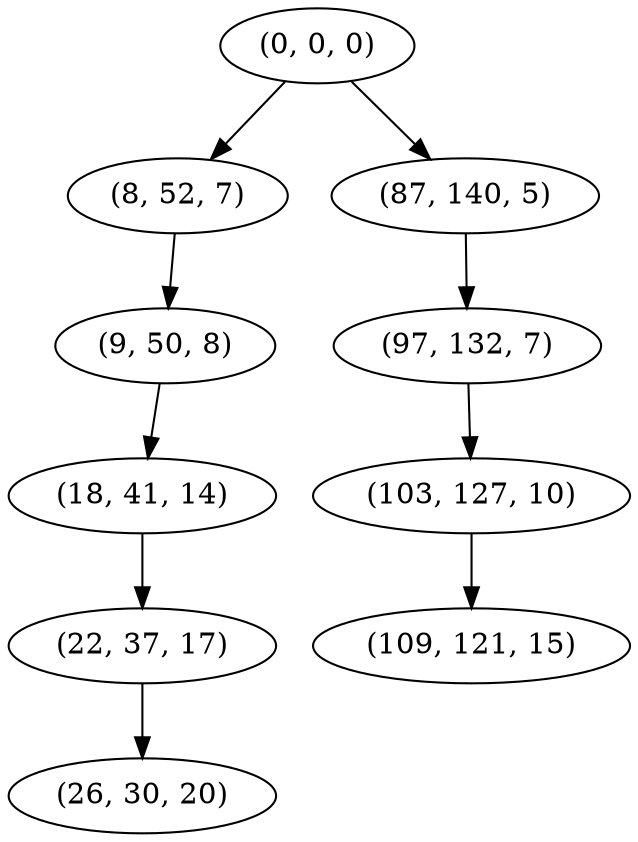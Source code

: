 digraph tree {
    "(0, 0, 0)";
    "(8, 52, 7)";
    "(9, 50, 8)";
    "(18, 41, 14)";
    "(22, 37, 17)";
    "(26, 30, 20)";
    "(87, 140, 5)";
    "(97, 132, 7)";
    "(103, 127, 10)";
    "(109, 121, 15)";
    "(0, 0, 0)" -> "(8, 52, 7)";
    "(0, 0, 0)" -> "(87, 140, 5)";
    "(8, 52, 7)" -> "(9, 50, 8)";
    "(9, 50, 8)" -> "(18, 41, 14)";
    "(18, 41, 14)" -> "(22, 37, 17)";
    "(22, 37, 17)" -> "(26, 30, 20)";
    "(87, 140, 5)" -> "(97, 132, 7)";
    "(97, 132, 7)" -> "(103, 127, 10)";
    "(103, 127, 10)" -> "(109, 121, 15)";
}
